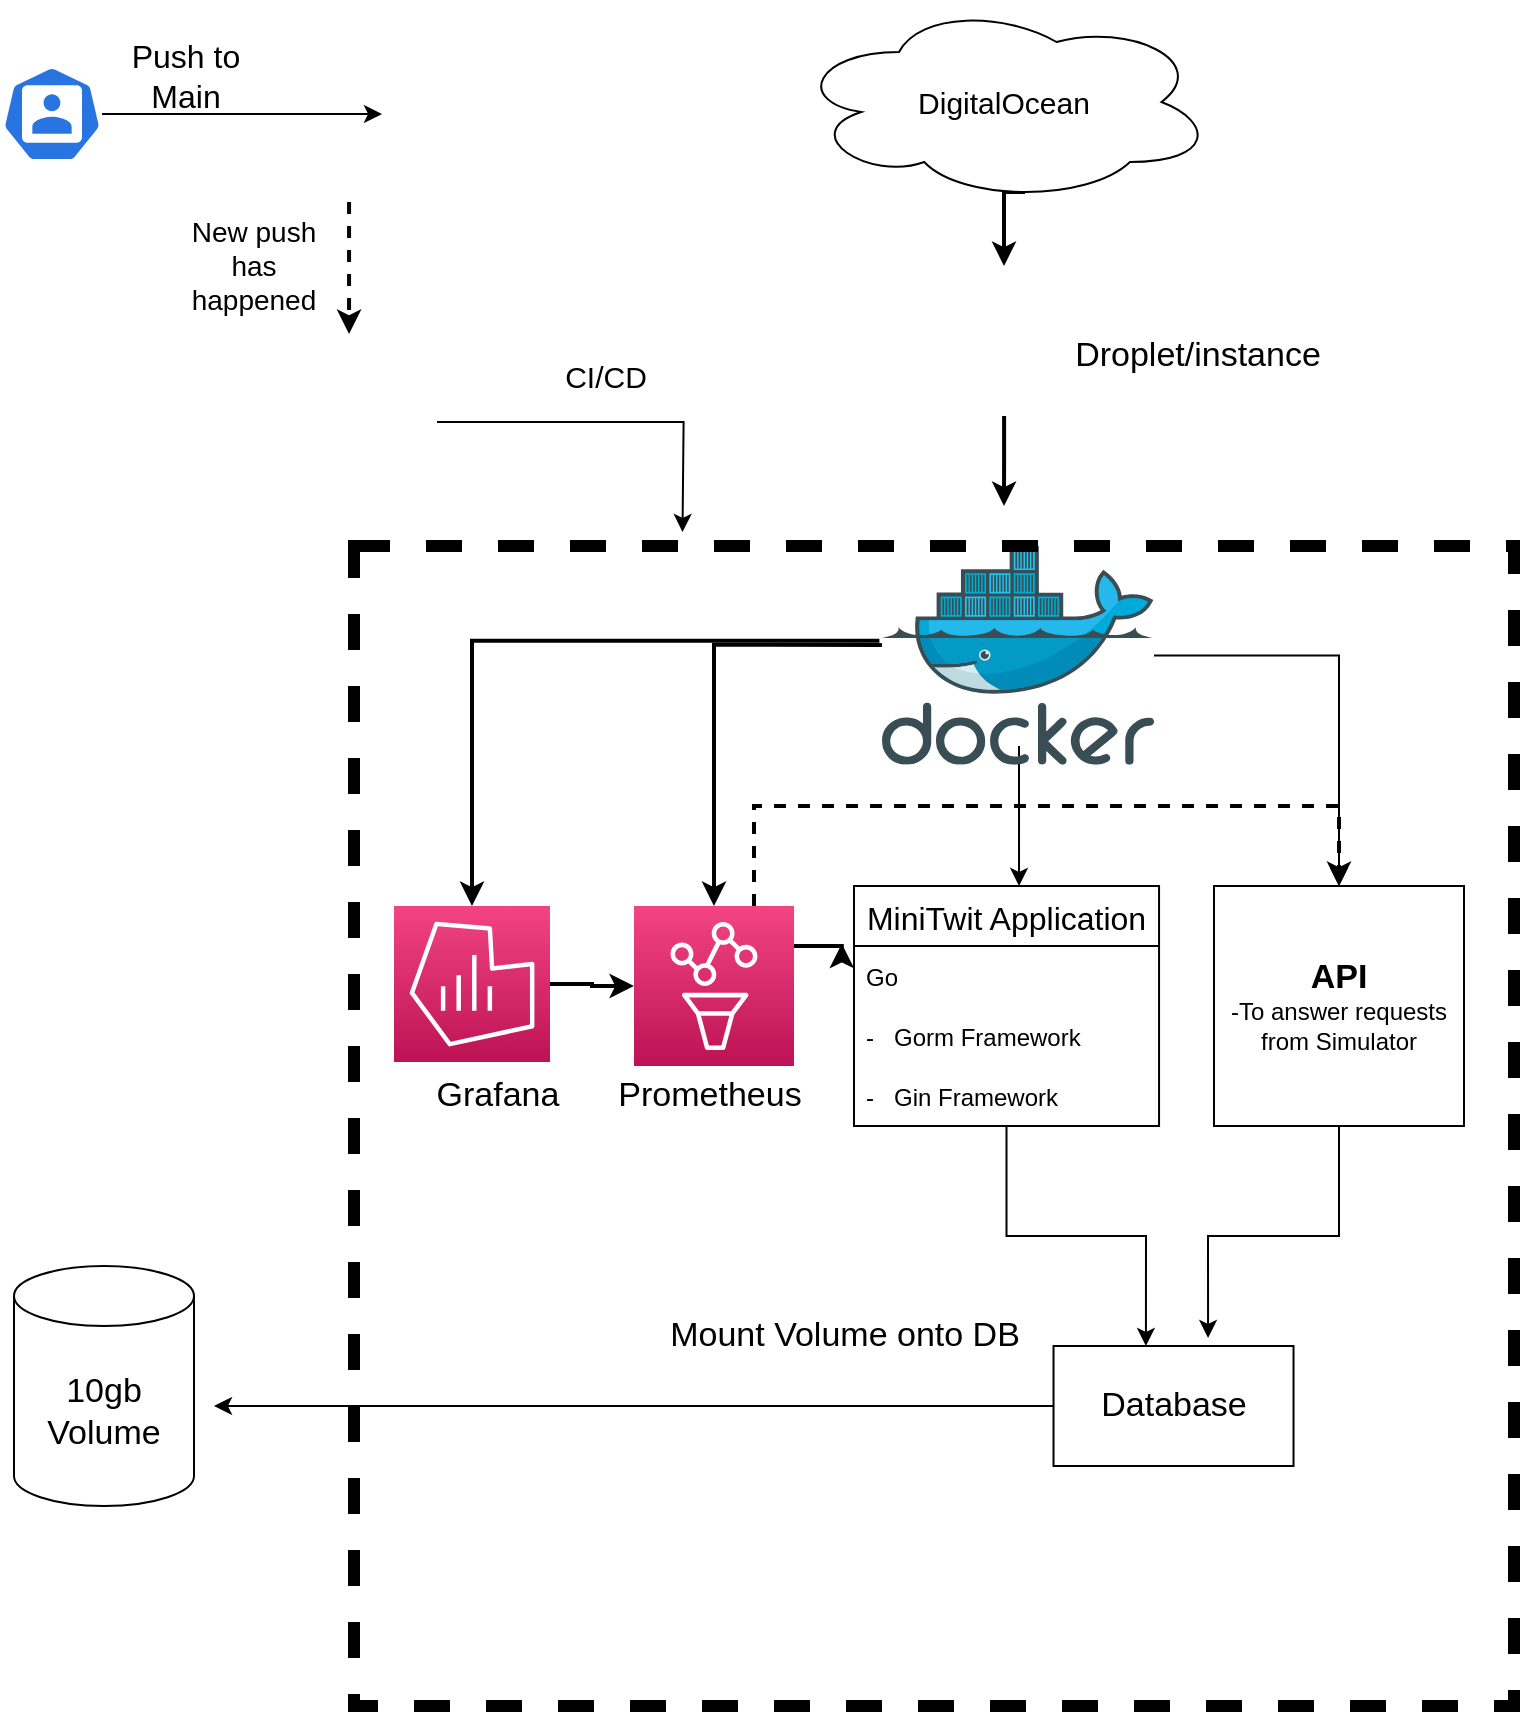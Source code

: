<mxfile version="16.6.4" type="device"><diagram id="LxfuXwtLjlhNPQG8wC1B" name="Page-1"><mxGraphModel dx="1577" dy="832" grid="1" gridSize="10" guides="1" tooltips="1" connect="1" arrows="1" fold="1" page="1" pageScale="1" pageWidth="827" pageHeight="1169" math="0" shadow="0"><root><mxCell id="0"/><mxCell id="1" parent="0"/><mxCell id="BrEGvM_AOv6z0KiBeLP8-7" style="edgeStyle=orthogonalEdgeStyle;rounded=0;orthogonalLoop=1;jettySize=auto;html=1;entryX=0.385;entryY=0;entryDx=0;entryDy=0;entryPerimeter=0;fontSize=17;" edge="1" parent="1" source="-5DbrtkIQYTFgWVI7A-K-5" target="BrEGvM_AOv6z0KiBeLP8-3"><mxGeometry relative="1" as="geometry"/></mxCell><mxCell id="-5DbrtkIQYTFgWVI7A-K-5" value="MiniTwit Application" style="swimlane;fontStyle=0;childLayout=stackLayout;horizontal=1;startSize=30;horizontalStack=0;resizeParent=1;resizeParentMax=0;resizeLast=0;collapsible=1;marginBottom=0;fontSize=16;" parent="1" vertex="1"><mxGeometry x="430" y="450" width="152.53" height="120" as="geometry"/></mxCell><mxCell id="-5DbrtkIQYTFgWVI7A-K-6" value="Go" style="text;strokeColor=none;fillColor=none;align=left;verticalAlign=middle;spacingLeft=4;spacingRight=4;overflow=hidden;points=[[0,0.5],[1,0.5]];portConstraint=eastwest;rotatable=0;" parent="-5DbrtkIQYTFgWVI7A-K-5" vertex="1"><mxGeometry y="30" width="152.53" height="30" as="geometry"/></mxCell><mxCell id="-5DbrtkIQYTFgWVI7A-K-8" value="-   Gorm Framework" style="text;strokeColor=none;fillColor=none;align=left;verticalAlign=middle;spacingLeft=4;spacingRight=4;overflow=hidden;points=[[0,0.5],[1,0.5]];portConstraint=eastwest;rotatable=0;" parent="-5DbrtkIQYTFgWVI7A-K-5" vertex="1"><mxGeometry y="60" width="152.53" height="30" as="geometry"/></mxCell><mxCell id="-5DbrtkIQYTFgWVI7A-K-7" value="-   Gin Framework " style="text;strokeColor=none;fillColor=none;align=left;verticalAlign=middle;spacingLeft=4;spacingRight=4;overflow=hidden;points=[[0,0.5],[1,0.5]];portConstraint=eastwest;rotatable=0;" parent="-5DbrtkIQYTFgWVI7A-K-5" vertex="1"><mxGeometry y="90" width="152.53" height="30" as="geometry"/></mxCell><mxCell id="-5DbrtkIQYTFgWVI7A-K-12" style="edgeStyle=orthogonalEdgeStyle;rounded=0;orthogonalLoop=1;jettySize=auto;html=1;exitX=0.55;exitY=0.95;exitDx=0;exitDy=0;exitPerimeter=0;entryX=0.5;entryY=0;entryDx=0;entryDy=0;strokeWidth=2;" parent="1" source="-5DbrtkIQYTFgWVI7A-K-10" edge="1"><mxGeometry relative="1" as="geometry"><mxPoint x="505.005" y="140.0" as="targetPoint"/><Array as="points"><mxPoint x="505" y="103"/></Array></mxGeometry></mxCell><mxCell id="-5DbrtkIQYTFgWVI7A-K-10" value="DigitalOcean" style="ellipse;shape=cloud;whiteSpace=wrap;html=1;align=center;fontSize=15;" parent="1" vertex="1"><mxGeometry x="400" y="8" width="210" height="100" as="geometry"/></mxCell><mxCell id="BrEGvM_AOv6z0KiBeLP8-73" style="edgeStyle=orthogonalEdgeStyle;rounded=0;orthogonalLoop=1;jettySize=auto;html=1;fontSize=15;strokeWidth=2;" edge="1" parent="1" source="-5DbrtkIQYTFgWVI7A-K-11"><mxGeometry relative="1" as="geometry"><mxPoint x="505.005" y="260" as="targetPoint"/></mxGeometry></mxCell><mxCell id="-5DbrtkIQYTFgWVI7A-K-11" value="" style="shape=image;html=1;verticalAlign=top;verticalLabelPosition=bottom;labelBackgroundColor=#ffffff;imageAspect=0;aspect=fixed;image=https://cdn1.iconfinder.com/data/icons/social-network-15/512/dropbox-128.png" parent="1" vertex="1"><mxGeometry x="474.65" y="155" width="60.71" height="60" as="geometry"/></mxCell><mxCell id="-5DbrtkIQYTFgWVI7A-K-18" style="edgeStyle=orthogonalEdgeStyle;rounded=0;orthogonalLoop=1;jettySize=auto;html=1;entryX=0.5;entryY=0;entryDx=0;entryDy=0;" parent="1" edge="1"><mxGeometry relative="1" as="geometry"><mxPoint x="512.53" y="450" as="targetPoint"/><mxPoint x="512.5" y="410" as="sourcePoint"/><Array as="points"><mxPoint x="513" y="380"/><mxPoint x="513" y="380"/></Array></mxGeometry></mxCell><mxCell id="BrEGvM_AOv6z0KiBeLP8-5" style="edgeStyle=orthogonalEdgeStyle;rounded=0;orthogonalLoop=1;jettySize=auto;html=1;fontSize=17;" edge="1" parent="1" source="-5DbrtkIQYTFgWVI7A-K-13" target="BrEGvM_AOv6z0KiBeLP8-1"><mxGeometry relative="1" as="geometry"><mxPoint x="556.07" y="375.0" as="sourcePoint"/></mxGeometry></mxCell><mxCell id="BrEGvM_AOv6z0KiBeLP8-37" style="edgeStyle=orthogonalEdgeStyle;rounded=0;orthogonalLoop=1;jettySize=auto;html=1;entryX=0.5;entryY=0;entryDx=0;entryDy=0;entryPerimeter=0;fontSize=15;strokeWidth=2;exitX=0;exitY=0.452;exitDx=0;exitDy=0;exitPerimeter=0;" edge="1" parent="1" source="-5DbrtkIQYTFgWVI7A-K-13" target="BrEGvM_AOv6z0KiBeLP8-19"><mxGeometry relative="1" as="geometry"><mxPoint x="469" y="375.0" as="sourcePoint"/></mxGeometry></mxCell><mxCell id="BrEGvM_AOv6z0KiBeLP8-38" style="edgeStyle=orthogonalEdgeStyle;rounded=0;orthogonalLoop=1;jettySize=auto;html=1;entryX=0.5;entryY=0;entryDx=0;entryDy=0;entryPerimeter=0;fontSize=15;strokeWidth=2;exitX=-0.009;exitY=0.433;exitDx=0;exitDy=0;exitPerimeter=0;" edge="1" parent="1" source="-5DbrtkIQYTFgWVI7A-K-13" target="BrEGvM_AOv6z0KiBeLP8-18"><mxGeometry relative="1" as="geometry"><mxPoint x="469" y="375.0" as="sourcePoint"/></mxGeometry></mxCell><mxCell id="-5DbrtkIQYTFgWVI7A-K-13" value="" style="sketch=0;aspect=fixed;html=1;points=[];align=center;image;fontSize=12;image=img/lib/mscae/Docker.svg;" parent="1" vertex="1"><mxGeometry x="443.93" y="280" width="136.07" height="109.39" as="geometry"/></mxCell><mxCell id="BrEGvM_AOv6z0KiBeLP8-62" style="edgeStyle=orthogonalEdgeStyle;rounded=0;orthogonalLoop=1;jettySize=auto;html=1;dashed=1;fontSize=15;strokeWidth=2;" edge="1" parent="1" source="-5DbrtkIQYTFgWVI7A-K-20" target="-5DbrtkIQYTFgWVI7A-K-24"><mxGeometry relative="1" as="geometry"/></mxCell><mxCell id="-5DbrtkIQYTFgWVI7A-K-20" value="" style="shape=image;html=1;verticalAlign=top;verticalLabelPosition=bottom;labelBackgroundColor=#ffffff;imageAspect=0;aspect=fixed;image=https://cdn3.iconfinder.com/data/icons/inficons/128/github.png" parent="1" vertex="1"><mxGeometry x="133.53" y="20" width="88" height="88" as="geometry"/></mxCell><mxCell id="-5DbrtkIQYTFgWVI7A-K-23" style="edgeStyle=orthogonalEdgeStyle;rounded=0;orthogonalLoop=1;jettySize=auto;html=1;" parent="1" source="-5DbrtkIQYTFgWVI7A-K-22" edge="1"><mxGeometry relative="1" as="geometry"><mxPoint x="194" y="64" as="targetPoint"/></mxGeometry></mxCell><mxCell id="-5DbrtkIQYTFgWVI7A-K-22" value="" style="sketch=0;html=1;dashed=0;whitespace=wrap;fillColor=#2875E2;strokeColor=#ffffff;points=[[0.005,0.63,0],[0.1,0.2,0],[0.9,0.2,0],[0.5,0,0],[0.995,0.63,0],[0.72,0.99,0],[0.5,1,0],[0.28,0.99,0]];shape=mxgraph.kubernetes.icon;prIcon=user" parent="1" vertex="1"><mxGeometry x="4" y="40" width="50" height="48" as="geometry"/></mxCell><mxCell id="-5DbrtkIQYTFgWVI7A-K-30" style="edgeStyle=orthogonalEdgeStyle;rounded=0;orthogonalLoop=1;jettySize=auto;html=1;exitX=1;exitY=0.5;exitDx=0;exitDy=0;entryX=0.25;entryY=0;entryDx=0;entryDy=0;" parent="1" source="-5DbrtkIQYTFgWVI7A-K-24" edge="1"><mxGeometry relative="1" as="geometry"><mxPoint x="344.25" y="273" as="targetPoint"/></mxGeometry></mxCell><mxCell id="-5DbrtkIQYTFgWVI7A-K-24" value="" style="shape=image;html=1;verticalAlign=top;verticalLabelPosition=bottom;labelBackgroundColor=#ffffff;imageAspect=0;aspect=fixed;image=https://cdn1.iconfinder.com/data/icons/media-player-long-shadow/50/Repeat-128.png" parent="1" vertex="1"><mxGeometry x="133.53" y="174" width="88" height="88" as="geometry"/></mxCell><mxCell id="-5DbrtkIQYTFgWVI7A-K-26" value="Push to Main" style="text;html=1;strokeColor=none;fillColor=none;align=center;verticalAlign=middle;whiteSpace=wrap;rounded=0;fontSize=16;" parent="1" vertex="1"><mxGeometry x="66" y="30" width="60" height="30" as="geometry"/></mxCell><mxCell id="-5DbrtkIQYTFgWVI7A-K-27" value="New push has happened" style="text;html=1;strokeColor=none;fillColor=none;align=center;verticalAlign=middle;whiteSpace=wrap;rounded=0;fontSize=14;" parent="1" vertex="1"><mxGeometry x="90" y="120" width="80" height="40" as="geometry"/></mxCell><mxCell id="-5DbrtkIQYTFgWVI7A-K-31" value="CI/CD" style="text;html=1;strokeColor=none;fillColor=none;align=center;verticalAlign=middle;whiteSpace=wrap;rounded=0;dashed=1;fontSize=15;" parent="1" vertex="1"><mxGeometry x="282" y="185" width="48" height="20" as="geometry"/></mxCell><mxCell id="BrEGvM_AOv6z0KiBeLP8-6" style="edgeStyle=orthogonalEdgeStyle;rounded=0;orthogonalLoop=1;jettySize=auto;html=1;entryX=0.644;entryY=-0.067;entryDx=0;entryDy=0;entryPerimeter=0;fontSize=17;" edge="1" parent="1" source="BrEGvM_AOv6z0KiBeLP8-1" target="BrEGvM_AOv6z0KiBeLP8-3"><mxGeometry relative="1" as="geometry"/></mxCell><mxCell id="BrEGvM_AOv6z0KiBeLP8-1" value="&lt;b&gt;&lt;font style=&quot;font-size: 17px&quot;&gt;API&lt;/font&gt;&lt;/b&gt;&lt;br&gt;-To answer requests from Simulator" style="rounded=0;whiteSpace=wrap;html=1;" vertex="1" parent="1"><mxGeometry x="610" y="450" width="125" height="120" as="geometry"/></mxCell><mxCell id="BrEGvM_AOv6z0KiBeLP8-2" value="10gb Volume" style="shape=cylinder3;whiteSpace=wrap;html=1;boundedLbl=1;backgroundOutline=1;size=15;fontSize=17;" vertex="1" parent="1"><mxGeometry x="10" y="640" width="90" height="120" as="geometry"/></mxCell><mxCell id="BrEGvM_AOv6z0KiBeLP8-10" style="edgeStyle=orthogonalEdgeStyle;rounded=0;orthogonalLoop=1;jettySize=auto;html=1;fontSize=17;" edge="1" parent="1" source="BrEGvM_AOv6z0KiBeLP8-3"><mxGeometry relative="1" as="geometry"><mxPoint x="110" y="710" as="targetPoint"/></mxGeometry></mxCell><mxCell id="BrEGvM_AOv6z0KiBeLP8-3" value="Database" style="rounded=0;whiteSpace=wrap;html=1;fontSize=17;" vertex="1" parent="1"><mxGeometry x="529.76" y="680" width="120" height="60" as="geometry"/></mxCell><mxCell id="BrEGvM_AOv6z0KiBeLP8-12" value="Mount Volume onto DB" style="text;html=1;align=center;verticalAlign=middle;resizable=0;points=[];autosize=1;strokeColor=none;fillColor=none;fontSize=17;" vertex="1" parent="1"><mxGeometry x="330" y="660" width="190" height="30" as="geometry"/></mxCell><mxCell id="BrEGvM_AOv6z0KiBeLP8-13" value="Droplet/instance" style="text;html=1;strokeColor=none;fillColor=none;align=center;verticalAlign=middle;whiteSpace=wrap;rounded=0;fontSize=17;" vertex="1" parent="1"><mxGeometry x="572.47" y="170" width="60" height="30" as="geometry"/></mxCell><mxCell id="BrEGvM_AOv6z0KiBeLP8-68" style="edgeStyle=orthogonalEdgeStyle;rounded=0;orthogonalLoop=1;jettySize=auto;html=1;exitX=1;exitY=0.5;exitDx=0;exitDy=0;exitPerimeter=0;entryX=0;entryY=0.5;entryDx=0;entryDy=0;entryPerimeter=0;fontSize=15;strokeWidth=2;" edge="1" parent="1" source="BrEGvM_AOv6z0KiBeLP8-18" target="BrEGvM_AOv6z0KiBeLP8-19"><mxGeometry relative="1" as="geometry"/></mxCell><mxCell id="BrEGvM_AOv6z0KiBeLP8-18" value="" style="sketch=0;points=[[0,0,0],[0.25,0,0],[0.5,0,0],[0.75,0,0],[1,0,0],[0,1,0],[0.25,1,0],[0.5,1,0],[0.75,1,0],[1,1,0],[0,0.25,0],[0,0.5,0],[0,0.75,0],[1,0.25,0],[1,0.5,0],[1,0.75,0]];points=[[0,0,0],[0.25,0,0],[0.5,0,0],[0.75,0,0],[1,0,0],[0,1,0],[0.25,1,0],[0.5,1,0],[0.75,1,0],[1,1,0],[0,0.25,0],[0,0.5,0],[0,0.75,0],[1,0.25,0],[1,0.5,0],[1,0.75,0]];outlineConnect=0;fontColor=#232F3E;gradientColor=#F34482;gradientDirection=north;fillColor=#BC1356;strokeColor=#ffffff;dashed=0;verticalLabelPosition=bottom;verticalAlign=top;align=center;html=1;fontSize=12;fontStyle=0;aspect=fixed;shape=mxgraph.aws4.resourceIcon;resIcon=mxgraph.aws4.managed_service_for_grafana;" vertex="1" parent="1"><mxGeometry x="200" y="460" width="78" height="78" as="geometry"/></mxCell><mxCell id="BrEGvM_AOv6z0KiBeLP8-48" style="edgeStyle=orthogonalEdgeStyle;rounded=0;orthogonalLoop=1;jettySize=auto;html=1;exitX=1;exitY=0.25;exitDx=0;exitDy=0;exitPerimeter=0;entryX=-0.04;entryY=-0.039;entryDx=0;entryDy=0;entryPerimeter=0;fontSize=15;strokeWidth=2;" edge="1" parent="1" source="BrEGvM_AOv6z0KiBeLP8-19" target="-5DbrtkIQYTFgWVI7A-K-6"><mxGeometry relative="1" as="geometry"/></mxCell><mxCell id="BrEGvM_AOv6z0KiBeLP8-70" style="edgeStyle=orthogonalEdgeStyle;rounded=0;orthogonalLoop=1;jettySize=auto;html=1;exitX=0.75;exitY=0;exitDx=0;exitDy=0;exitPerimeter=0;entryX=0.5;entryY=0;entryDx=0;entryDy=0;fontSize=15;strokeWidth=2;dashed=1;" edge="1" parent="1" source="BrEGvM_AOv6z0KiBeLP8-19" target="BrEGvM_AOv6z0KiBeLP8-1"><mxGeometry relative="1" as="geometry"><Array as="points"><mxPoint x="380" y="410"/><mxPoint x="673" y="410"/></Array></mxGeometry></mxCell><mxCell id="BrEGvM_AOv6z0KiBeLP8-19" value="" style="sketch=0;points=[[0,0,0],[0.25,0,0],[0.5,0,0],[0.75,0,0],[1,0,0],[0,1,0],[0.25,1,0],[0.5,1,0],[0.75,1,0],[1,1,0],[0,0.25,0],[0,0.5,0],[0,0.75,0],[1,0.25,0],[1,0.5,0],[1,0.75,0]];points=[[0,0,0],[0.25,0,0],[0.5,0,0],[0.75,0,0],[1,0,0],[0,1,0],[0.25,1,0],[0.5,1,0],[0.75,1,0],[1,1,0],[0,0.25,0],[0,0.5,0],[0,0.75,0],[1,0.25,0],[1,0.5,0],[1,0.75,0]];outlineConnect=0;fontColor=#232F3E;gradientColor=#F34482;gradientDirection=north;fillColor=#BC1356;strokeColor=#ffffff;dashed=0;verticalLabelPosition=bottom;verticalAlign=top;align=center;html=1;fontSize=12;fontStyle=0;aspect=fixed;shape=mxgraph.aws4.resourceIcon;resIcon=mxgraph.aws4.managed_service_for_prometheus;" vertex="1" parent="1"><mxGeometry x="320" y="460" width="80" height="80" as="geometry"/></mxCell><mxCell id="BrEGvM_AOv6z0KiBeLP8-20" value="Prometheus" style="text;html=1;strokeColor=none;fillColor=none;align=center;verticalAlign=middle;whiteSpace=wrap;rounded=0;fontSize=17;" vertex="1" parent="1"><mxGeometry x="328" y="540" width="60" height="30" as="geometry"/></mxCell><mxCell id="BrEGvM_AOv6z0KiBeLP8-24" value="Grafana" style="text;html=1;strokeColor=none;fillColor=none;align=center;verticalAlign=middle;whiteSpace=wrap;rounded=0;fontSize=17;" vertex="1" parent="1"><mxGeometry x="221.53" y="540" width="60" height="30" as="geometry"/></mxCell><mxCell id="BrEGvM_AOv6z0KiBeLP8-72" value="" style="whiteSpace=wrap;html=1;aspect=fixed;fontSize=15;fillColor=none;dashed=1;strokeWidth=6;" vertex="1" parent="1"><mxGeometry x="180" y="280" width="580" height="580" as="geometry"/></mxCell></root></mxGraphModel></diagram></mxfile>